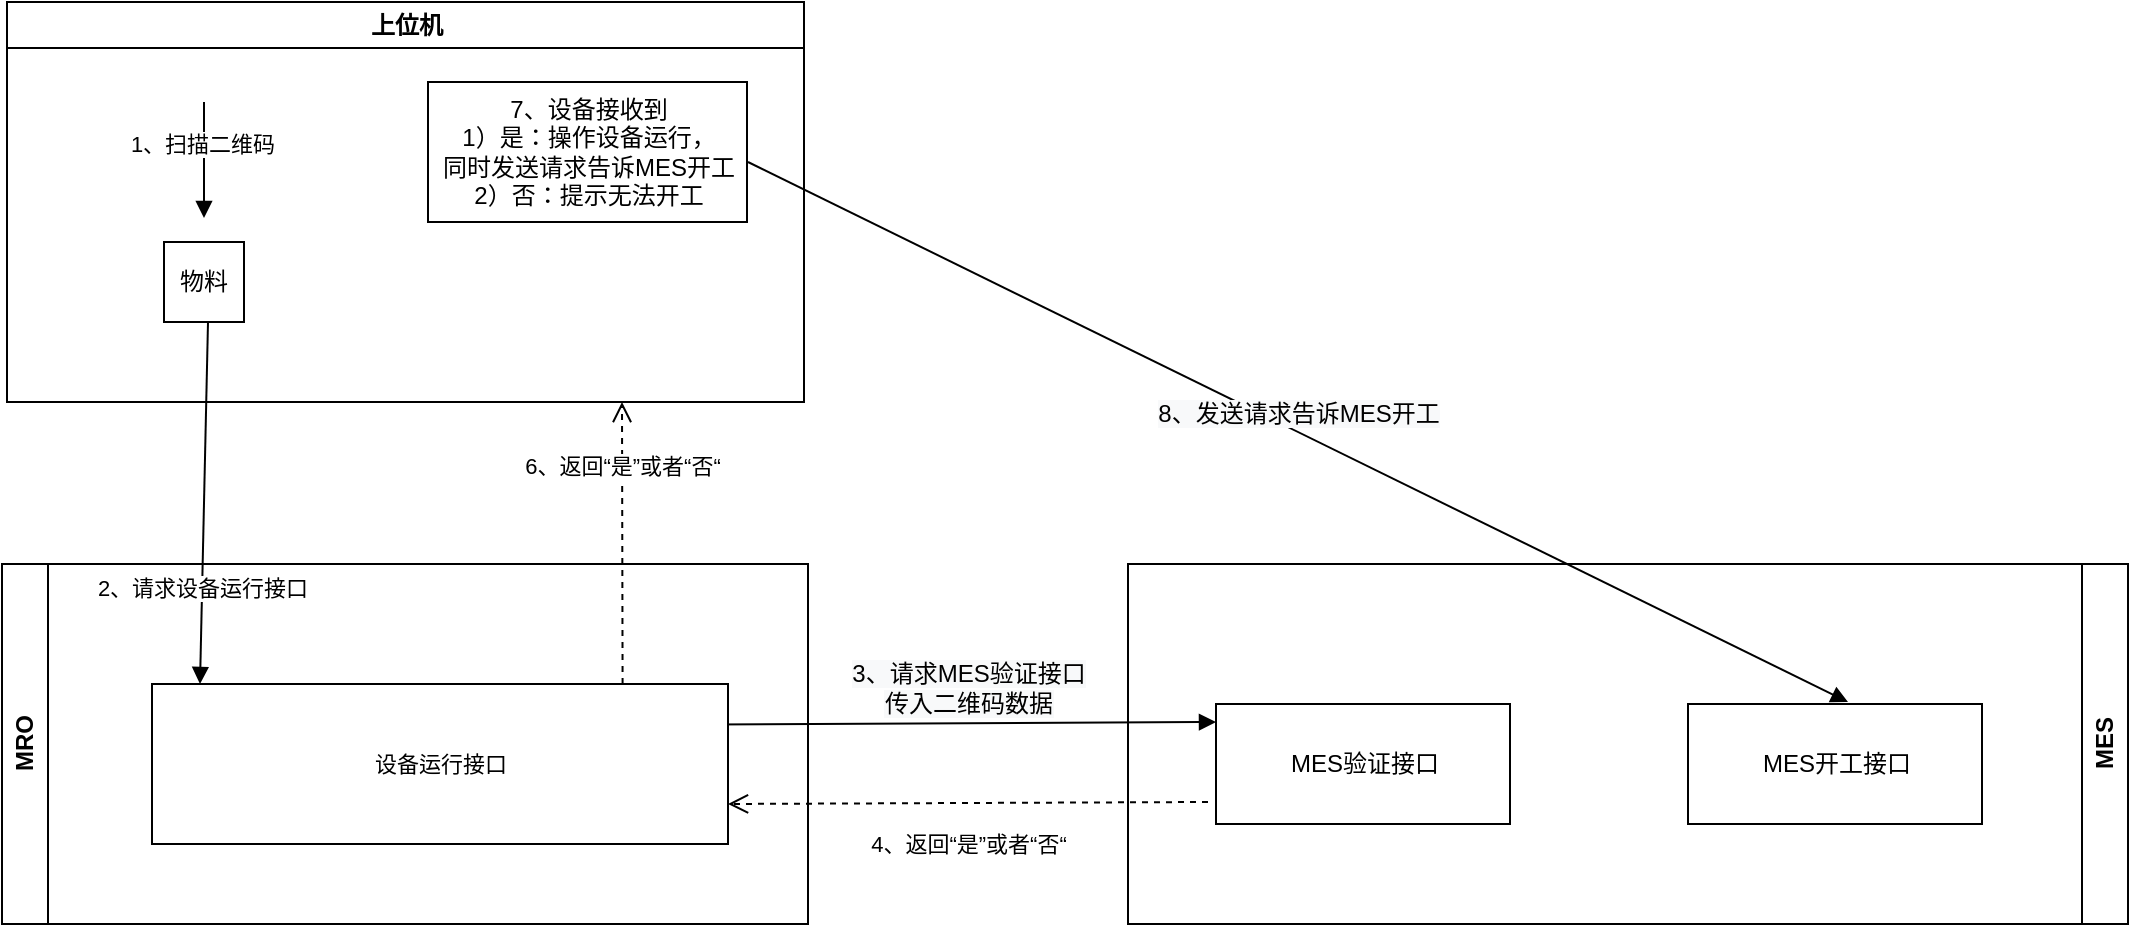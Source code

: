 <mxfile version="20.5.3" type="github" pages="2">
  <diagram id="xgW8ZMv98bJ_MYlj6ops" name="第 1 页">
    <mxGraphModel dx="1422" dy="786" grid="1" gridSize="10" guides="1" tooltips="1" connect="1" arrows="1" fold="1" page="1" pageScale="1" pageWidth="2336" pageHeight="1654" math="0" shadow="0">
      <root>
        <mxCell id="0" />
        <mxCell id="1" parent="0" />
        <mxCell id="eUwKBlbniXrneVbVu1VE-3" value="物料" style="whiteSpace=wrap;html=1;aspect=fixed;" parent="1" vertex="1">
          <mxGeometry x="278" y="240" width="40" height="40" as="geometry" />
        </mxCell>
        <mxCell id="eUwKBlbniXrneVbVu1VE-19" value="1、扫描二维码" style="html=1;verticalAlign=bottom;endArrow=block;rounded=0;entryX=0.5;entryY=0;entryDx=0;entryDy=0;" parent="1" edge="1">
          <mxGeometry x="0.035" y="-1" width="80" relative="1" as="geometry">
            <mxPoint x="298" y="170" as="sourcePoint" />
            <mxPoint x="298" y="228" as="targetPoint" />
            <mxPoint as="offset" />
          </mxGeometry>
        </mxCell>
        <mxCell id="eUwKBlbniXrneVbVu1VE-27" value="2、请求设备运行接口" style="html=1;verticalAlign=bottom;endArrow=block;rounded=0;entryX=0.5;entryY=0;entryDx=0;entryDy=0;" parent="1" edge="1">
          <mxGeometry x="0.572" width="80" relative="1" as="geometry">
            <mxPoint x="300" y="280" as="sourcePoint" />
            <mxPoint x="296" y="461" as="targetPoint" />
            <mxPoint as="offset" />
          </mxGeometry>
        </mxCell>
        <mxCell id="eUwKBlbniXrneVbVu1VE-37" value="&lt;span style=&quot;font-size: 12px; background-color: rgb(248, 249, 250);&quot;&gt;3、请求MES验证接口&lt;/span&gt;&lt;br style=&quot;font-size: 12px; background-color: rgb(248, 249, 250);&quot;&gt;&lt;span style=&quot;font-size: 12px; background-color: rgb(248, 249, 250);&quot;&gt;传入二维码数据&lt;/span&gt;" style="html=1;verticalAlign=bottom;endArrow=block;rounded=0;exitX=1;exitY=0.75;exitDx=0;exitDy=0;entryX=0;entryY=0.15;entryDx=0;entryDy=0;entryPerimeter=0;" parent="1" target="eUwKBlbniXrneVbVu1VE-42" edge="1">
          <mxGeometry x="0.388" y="1" width="80" relative="1" as="geometry">
            <mxPoint x="399" y="482" as="sourcePoint" />
            <mxPoint x="646" y="482" as="targetPoint" />
            <mxPoint as="offset" />
          </mxGeometry>
        </mxCell>
        <mxCell id="eUwKBlbniXrneVbVu1VE-33" value="&lt;span style=&quot;font-size: 11px; background-color: rgb(255, 255, 255);&quot;&gt;设备运行接口&lt;/span&gt;&lt;span style=&quot;&quot;&gt;&lt;br&gt;&lt;/span&gt;" style="html=1;" parent="1" vertex="1">
          <mxGeometry x="272" y="461" width="288" height="80" as="geometry" />
        </mxCell>
        <mxCell id="eUwKBlbniXrneVbVu1VE-38" value="4、返回“是”或者“否“" style="html=1;verticalAlign=bottom;endArrow=open;dashed=1;endSize=8;rounded=0;" parent="1" edge="1">
          <mxGeometry x="0.001" y="29" relative="1" as="geometry">
            <mxPoint x="800" y="520" as="sourcePoint" />
            <mxPoint x="560" y="521" as="targetPoint" />
            <mxPoint y="1" as="offset" />
          </mxGeometry>
        </mxCell>
        <mxCell id="eUwKBlbniXrneVbVu1VE-40" value="MRO" style="swimlane;horizontal=0;whiteSpace=wrap;html=1;" parent="1" vertex="1">
          <mxGeometry x="197" y="401" width="403" height="180" as="geometry" />
        </mxCell>
        <mxCell id="eUwKBlbniXrneVbVu1VE-44" value="MES" style="swimlane;horizontal=0;whiteSpace=wrap;html=1;direction=west;" parent="1" vertex="1">
          <mxGeometry x="760" y="401" width="500" height="180" as="geometry" />
        </mxCell>
        <mxCell id="eUwKBlbniXrneVbVu1VE-42" value="MES验证接口" style="html=1;" parent="eUwKBlbniXrneVbVu1VE-44" vertex="1">
          <mxGeometry x="44" y="70" width="147" height="60" as="geometry" />
        </mxCell>
        <mxCell id="eUwKBlbniXrneVbVu1VE-43" value="MES开工接口" style="html=1;" parent="eUwKBlbniXrneVbVu1VE-44" vertex="1">
          <mxGeometry x="280" y="70" width="147" height="60" as="geometry" />
        </mxCell>
        <mxCell id="eUwKBlbniXrneVbVu1VE-46" value="6、返回“是”或者“否“" style="html=1;verticalAlign=bottom;endArrow=open;dashed=1;endSize=8;rounded=0;exitX=0.817;exitY=0;exitDx=0;exitDy=0;exitPerimeter=0;" parent="1" source="eUwKBlbniXrneVbVu1VE-33" edge="1">
          <mxGeometry x="0.429" relative="1" as="geometry">
            <mxPoint x="375" y="451" as="sourcePoint" />
            <mxPoint x="507" y="320" as="targetPoint" />
            <mxPoint as="offset" />
          </mxGeometry>
        </mxCell>
        <mxCell id="eUwKBlbniXrneVbVu1VE-48" value="上位机" style="swimlane;whiteSpace=wrap;html=1;" parent="1" vertex="1">
          <mxGeometry x="199.5" y="120" width="398.5" height="200" as="geometry" />
        </mxCell>
        <mxCell id="eUwKBlbniXrneVbVu1VE-51" value="7、设备接收到&lt;br&gt;1）是：操作设备运行，&lt;br&gt;同时发送请求告诉MES开工&lt;br&gt;2）否：提示无法开工" style="html=1;" parent="eUwKBlbniXrneVbVu1VE-48" vertex="1">
          <mxGeometry x="210.5" y="40" width="159.5" height="70" as="geometry" />
        </mxCell>
        <mxCell id="eUwKBlbniXrneVbVu1VE-50" value="&lt;span style=&quot;font-size: 12px; background-color: rgb(248, 249, 250);&quot;&gt;8、发送请求告诉MES开工&lt;/span&gt;" style="html=1;verticalAlign=bottom;endArrow=block;rounded=0;" parent="1" edge="1">
          <mxGeometry width="80" relative="1" as="geometry">
            <mxPoint x="570" y="200" as="sourcePoint" />
            <mxPoint x="1120" y="470" as="targetPoint" />
          </mxGeometry>
        </mxCell>
      </root>
    </mxGraphModel>
  </diagram>
  <diagram id="_ajxn0NAwaObrz8eCLpn" name="第 2 页">
    <mxGraphModel dx="1422" dy="786" grid="1" gridSize="10" guides="1" tooltips="1" connect="1" arrows="1" fold="1" page="1" pageScale="1" pageWidth="2336" pageHeight="1654" math="0" shadow="0">
      <root>
        <mxCell id="0" />
        <mxCell id="1" parent="0" />
        <mxCell id="b_0pPebQPiE0q-OHQv1p-1" value="物料" style="whiteSpace=wrap;html=1;aspect=fixed;" vertex="1" parent="1">
          <mxGeometry x="278" y="240" width="40" height="40" as="geometry" />
        </mxCell>
        <mxCell id="b_0pPebQPiE0q-OHQv1p-2" value="1、扫描二维码" style="html=1;verticalAlign=bottom;endArrow=block;rounded=0;entryX=0.5;entryY=0;entryDx=0;entryDy=0;" edge="1" parent="1">
          <mxGeometry x="0.035" y="-1" width="80" relative="1" as="geometry">
            <mxPoint x="298" y="170" as="sourcePoint" />
            <mxPoint x="298" y="228" as="targetPoint" />
            <mxPoint as="offset" />
          </mxGeometry>
        </mxCell>
        <mxCell id="b_0pPebQPiE0q-OHQv1p-3" value="2、请求设备运行接口" style="html=1;verticalAlign=bottom;endArrow=block;rounded=0;entryX=0.5;entryY=0;entryDx=0;entryDy=0;" edge="1" parent="1">
          <mxGeometry x="0.572" width="80" relative="1" as="geometry">
            <mxPoint x="300" y="280" as="sourcePoint" />
            <mxPoint x="296" y="461" as="targetPoint" />
            <mxPoint as="offset" />
          </mxGeometry>
        </mxCell>
        <mxCell id="b_0pPebQPiE0q-OHQv1p-4" value="&lt;span style=&quot;font-size: 12px; background-color: rgb(248, 249, 250);&quot;&gt;3、请求MES验证接口&lt;/span&gt;&lt;br style=&quot;font-size: 12px; background-color: rgb(248, 249, 250);&quot;&gt;&lt;span style=&quot;font-size: 12px; background-color: rgb(248, 249, 250);&quot;&gt;传入二维码数据&lt;/span&gt;" style="html=1;verticalAlign=bottom;endArrow=block;rounded=0;exitX=1;exitY=0.75;exitDx=0;exitDy=0;entryX=0;entryY=0.15;entryDx=0;entryDy=0;entryPerimeter=0;" edge="1" parent="1" target="b_0pPebQPiE0q-OHQv1p-9">
          <mxGeometry x="0.388" y="1" width="80" relative="1" as="geometry">
            <mxPoint x="399" y="482" as="sourcePoint" />
            <mxPoint x="646" y="482" as="targetPoint" />
            <mxPoint as="offset" />
          </mxGeometry>
        </mxCell>
        <mxCell id="b_0pPebQPiE0q-OHQv1p-5" value="&lt;span style=&quot;font-size: 11px; background-color: rgb(255, 255, 255);&quot;&gt;设备运行接口&lt;/span&gt;&lt;span style=&quot;&quot;&gt;&lt;br&gt;&lt;/span&gt;" style="html=1;" vertex="1" parent="1">
          <mxGeometry x="272" y="461" width="288" height="80" as="geometry" />
        </mxCell>
        <mxCell id="b_0pPebQPiE0q-OHQv1p-6" value="4、返回“是”或者“否“" style="html=1;verticalAlign=bottom;endArrow=open;dashed=1;endSize=8;rounded=0;" edge="1" parent="1">
          <mxGeometry x="0.001" y="29" relative="1" as="geometry">
            <mxPoint x="800" y="520" as="sourcePoint" />
            <mxPoint x="560" y="521" as="targetPoint" />
            <mxPoint y="1" as="offset" />
          </mxGeometry>
        </mxCell>
        <mxCell id="b_0pPebQPiE0q-OHQv1p-7" value="MRO" style="swimlane;horizontal=0;whiteSpace=wrap;html=1;" vertex="1" parent="1">
          <mxGeometry x="197" y="401" width="403" height="180" as="geometry" />
        </mxCell>
        <mxCell id="b_0pPebQPiE0q-OHQv1p-8" value="MES" style="swimlane;horizontal=0;whiteSpace=wrap;html=1;direction=west;" vertex="1" parent="1">
          <mxGeometry x="760" y="401" width="500" height="180" as="geometry" />
        </mxCell>
        <mxCell id="b_0pPebQPiE0q-OHQv1p-9" value="MES验证接口" style="html=1;" vertex="1" parent="b_0pPebQPiE0q-OHQv1p-8">
          <mxGeometry x="44" y="70" width="147" height="60" as="geometry" />
        </mxCell>
        <mxCell id="b_0pPebQPiE0q-OHQv1p-10" value="MES开工接口" style="html=1;" vertex="1" parent="b_0pPebQPiE0q-OHQv1p-8">
          <mxGeometry x="280" y="70" width="147" height="60" as="geometry" />
        </mxCell>
        <mxCell id="b_0pPebQPiE0q-OHQv1p-12" value="上位机" style="swimlane;whiteSpace=wrap;html=1;" vertex="1" parent="1">
          <mxGeometry x="199.5" y="120" width="398.5" height="200" as="geometry" />
        </mxCell>
        <mxCell id="b_0pPebQPiE0q-OHQv1p-13" value="7、设备接收到&lt;br&gt;1）是：操作设备运行，&lt;br&gt;同时发送请求告诉MES开工&lt;br&gt;2）否：提示无法开工" style="html=1;" vertex="1" parent="b_0pPebQPiE0q-OHQv1p-12">
          <mxGeometry x="210.5" y="40" width="159.5" height="70" as="geometry" />
        </mxCell>
      </root>
    </mxGraphModel>
  </diagram>
</mxfile>

